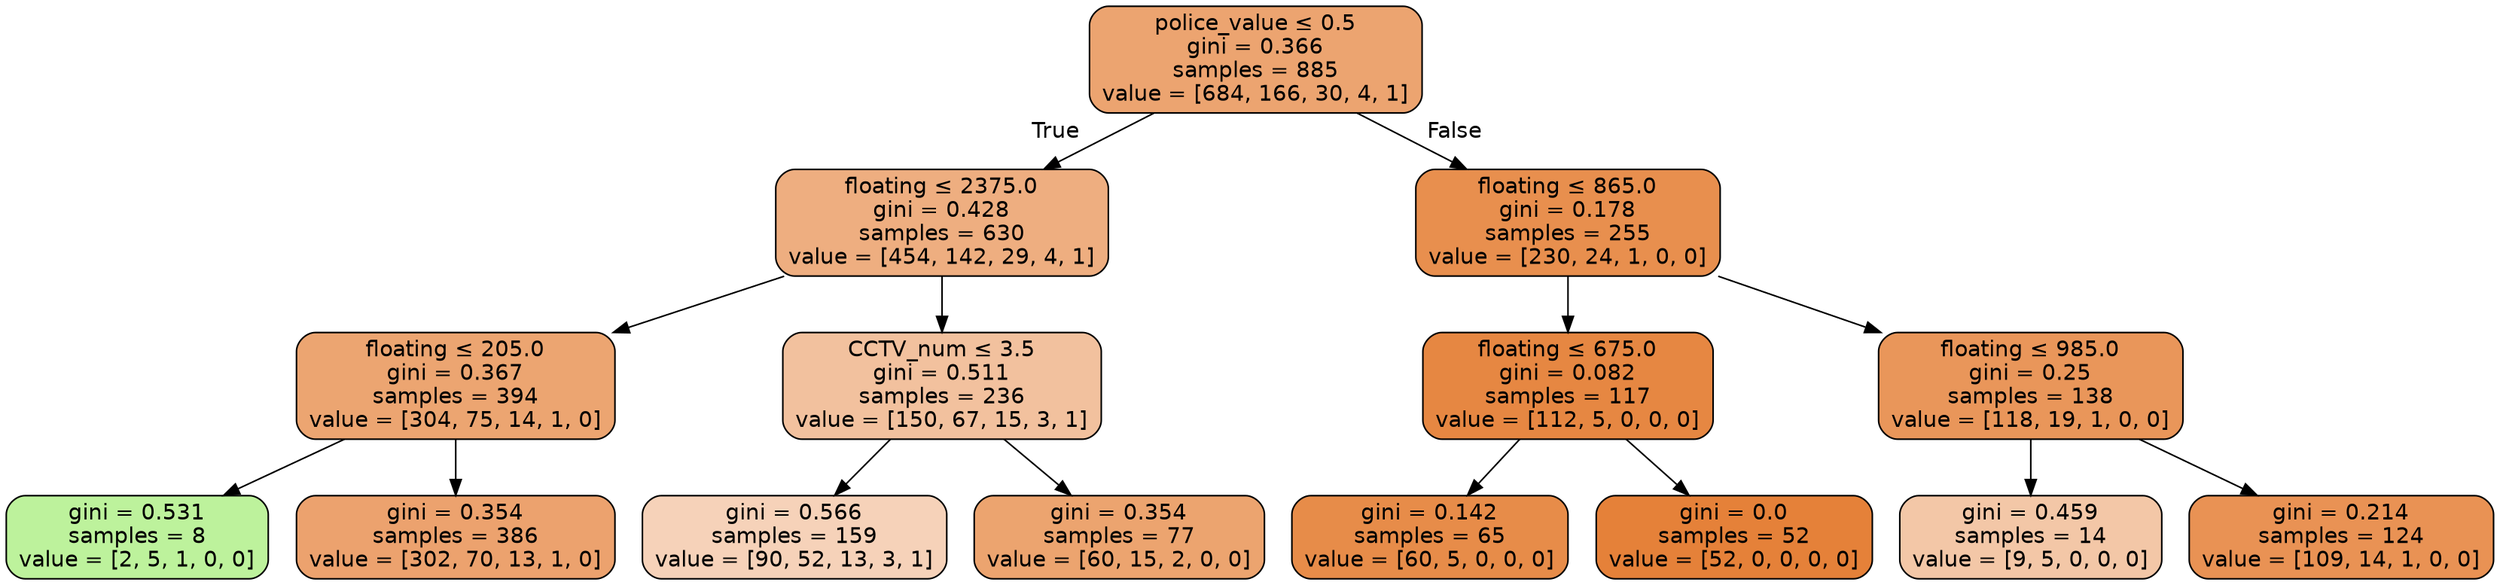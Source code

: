 digraph Tree {
node [shape=box, style="filled, rounded", color="black", fontname=helvetica] ;
edge [fontname=helvetica] ;
0 [label=<police_value &le; 0.5<br/>gini = 0.366<br/>samples = 885<br/>value = [684, 166, 30, 4, 1]>, fillcolor="#eca470"] ;
1 [label=<floating &le; 2375.0<br/>gini = 0.428<br/>samples = 630<br/>value = [454, 142, 29, 4, 1]>, fillcolor="#eeae80"] ;
0 -> 1 [labeldistance=2.5, labelangle=45, headlabel="True"] ;
2 [label=<floating &le; 205.0<br/>gini = 0.367<br/>samples = 394<br/>value = [304, 75, 14, 1, 0]>, fillcolor="#eca571"] ;
1 -> 2 ;
3 [label=<gini = 0.531<br/>samples = 8<br/>value = [2, 5, 1, 0, 0]>, fillcolor="#bdf29c"] ;
2 -> 3 ;
4 [label=<gini = 0.354<br/>samples = 386<br/>value = [302, 70, 13, 1, 0]>, fillcolor="#eca26e"] ;
2 -> 4 ;
5 [label=<CCTV_num &le; 3.5<br/>gini = 0.511<br/>samples = 236<br/>value = [150, 67, 15, 3, 1]>, fillcolor="#f2c19e"] ;
1 -> 5 ;
6 [label=<gini = 0.566<br/>samples = 159<br/>value = [90, 52, 13, 3, 1]>, fillcolor="#f6d2b9"] ;
5 -> 6 ;
7 [label=<gini = 0.354<br/>samples = 77<br/>value = [60, 15, 2, 0, 0]>, fillcolor="#eca46f"] ;
5 -> 7 ;
8 [label=<floating &le; 865.0<br/>gini = 0.178<br/>samples = 255<br/>value = [230, 24, 1, 0, 0]>, fillcolor="#e88f4e"] ;
0 -> 8 [labeldistance=2.5, labelangle=-45, headlabel="False"] ;
9 [label=<floating &le; 675.0<br/>gini = 0.082<br/>samples = 117<br/>value = [112, 5, 0, 0, 0]>, fillcolor="#e68742"] ;
8 -> 9 ;
10 [label=<gini = 0.142<br/>samples = 65<br/>value = [60, 5, 0, 0, 0]>, fillcolor="#e78c49"] ;
9 -> 10 ;
11 [label=<gini = 0.0<br/>samples = 52<br/>value = [52, 0, 0, 0, 0]>, fillcolor="#e58139"] ;
9 -> 11 ;
12 [label=<floating &le; 985.0<br/>gini = 0.25<br/>samples = 138<br/>value = [118, 19, 1, 0, 0]>, fillcolor="#e9965a"] ;
8 -> 12 ;
13 [label=<gini = 0.459<br/>samples = 14<br/>value = [9, 5, 0, 0, 0]>, fillcolor="#f3c7a7"] ;
12 -> 13 ;
14 [label=<gini = 0.214<br/>samples = 124<br/>value = [109, 14, 1, 0, 0]>, fillcolor="#e99254"] ;
12 -> 14 ;
}